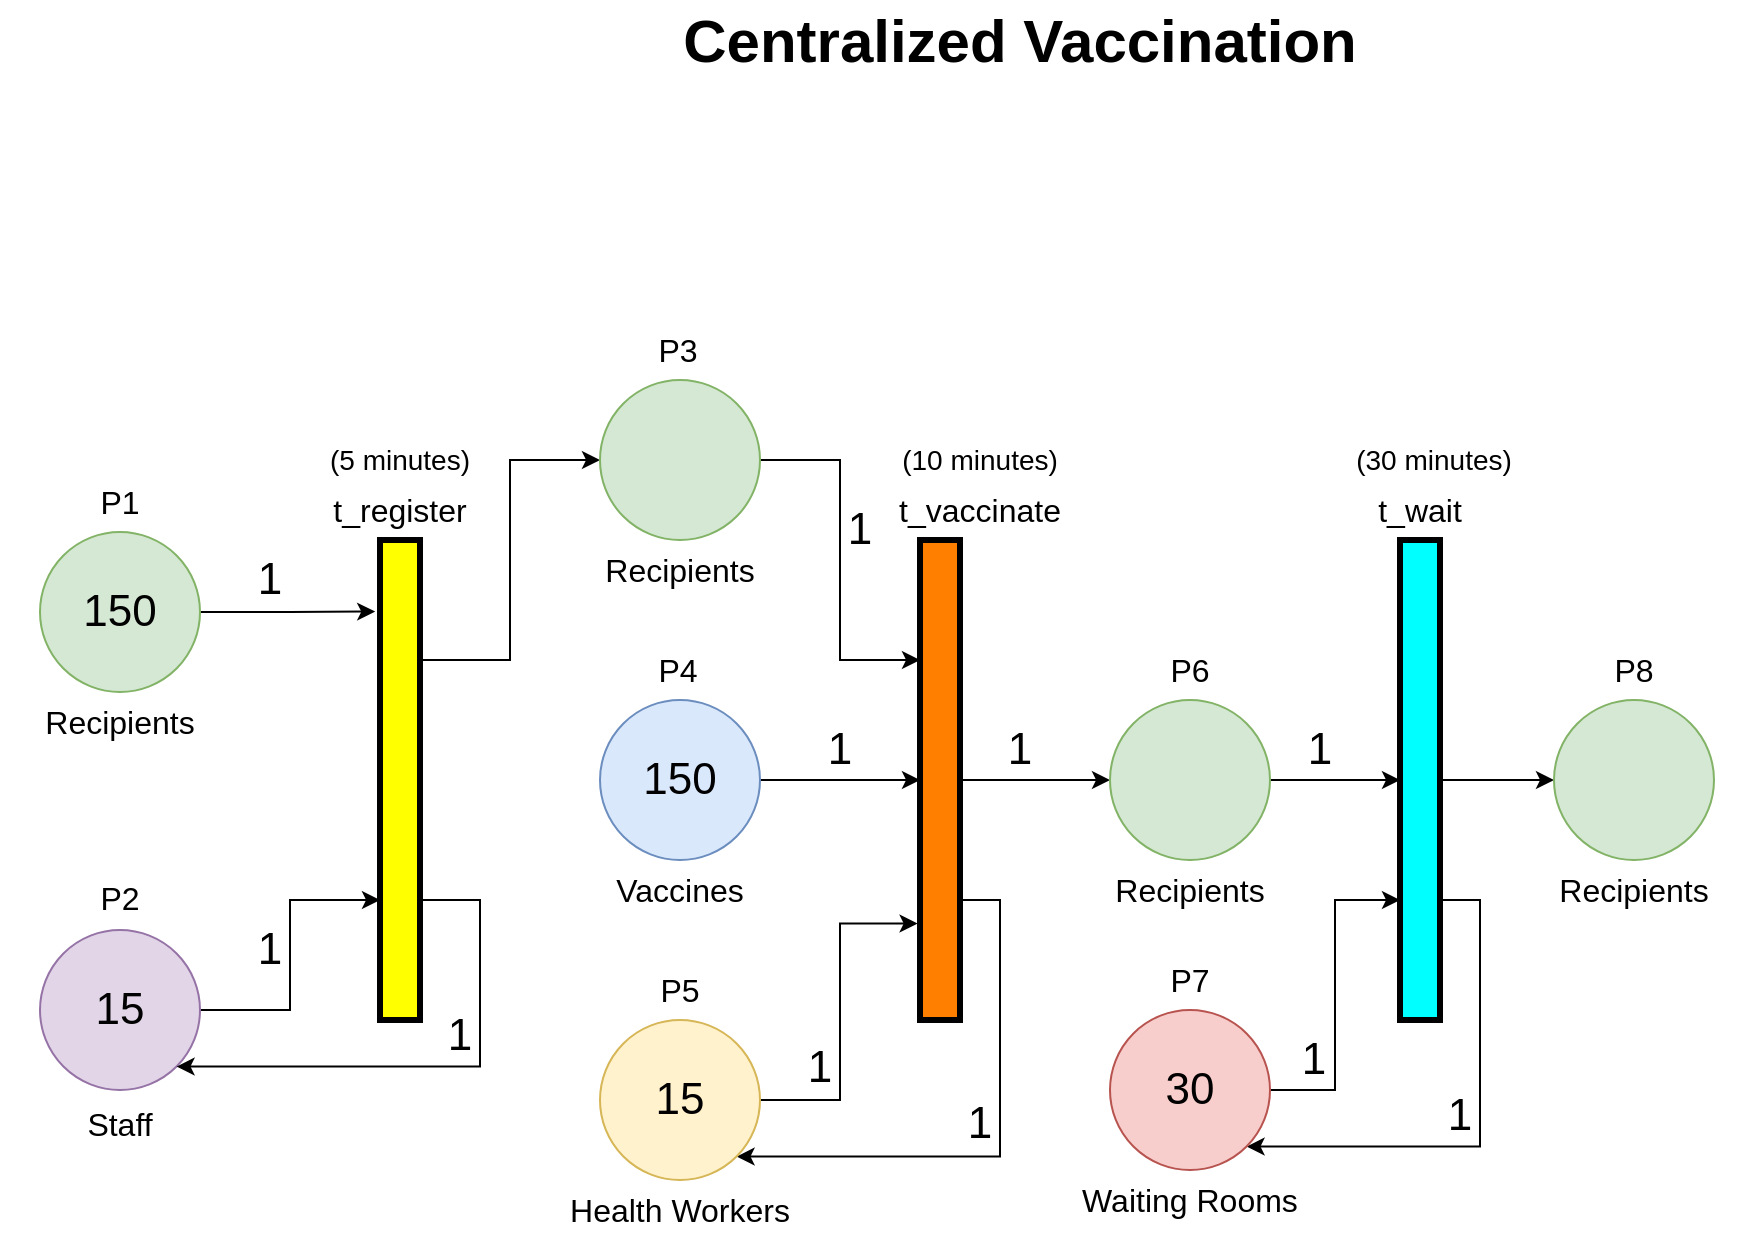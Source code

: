 <mxfile version="15.5.8" type="device"><diagram id="oL7cPr28NVX7I36K23RO" name="Page-1"><mxGraphModel dx="1038" dy="547" grid="1" gridSize="10" guides="1" tooltips="1" connect="1" arrows="1" fold="1" page="1" pageScale="1" pageWidth="827" pageHeight="1169" math="0" shadow="0"><root><mxCell id="0"/><mxCell id="1" parent="0"/><mxCell id="5qHDmv8hI-gx3tCpaxg6-13" style="edgeStyle=orthogonalEdgeStyle;rounded=0;orthogonalLoop=1;jettySize=auto;html=1;entryX=-0.12;entryY=0.149;entryDx=0;entryDy=0;entryPerimeter=0;" parent="1" source="5qHDmv8hI-gx3tCpaxg6-3" target="5qHDmv8hI-gx3tCpaxg6-6" edge="1"><mxGeometry relative="1" as="geometry"/></mxCell><mxCell id="5qHDmv8hI-gx3tCpaxg6-3" value="150" style="ellipse;whiteSpace=wrap;html=1;aspect=fixed;fontSize=22;fillColor=#d5e8d4;strokeColor=#82b366;" parent="1" vertex="1"><mxGeometry x="390" y="306" width="80" height="80" as="geometry"/></mxCell><mxCell id="i5my-uFzk3crmvZrvHxl-2" value="" style="edgeStyle=orthogonalEdgeStyle;rounded=0;orthogonalLoop=1;jettySize=auto;html=1;entryX=0;entryY=0.75;entryDx=0;entryDy=0;" parent="1" source="5qHDmv8hI-gx3tCpaxg6-4" target="5qHDmv8hI-gx3tCpaxg6-6" edge="1"><mxGeometry relative="1" as="geometry"/></mxCell><mxCell id="5qHDmv8hI-gx3tCpaxg6-4" value="15" style="ellipse;whiteSpace=wrap;html=1;aspect=fixed;fontSize=22;fillColor=#e1d5e7;strokeColor=#9673a6;" parent="1" vertex="1"><mxGeometry x="390" y="505" width="80" height="80" as="geometry"/></mxCell><mxCell id="5qHDmv8hI-gx3tCpaxg6-16" style="edgeStyle=orthogonalEdgeStyle;rounded=0;orthogonalLoop=1;jettySize=auto;html=1;exitX=1;exitY=0.75;exitDx=0;exitDy=0;entryX=1;entryY=1;entryDx=0;entryDy=0;" parent="1" source="5qHDmv8hI-gx3tCpaxg6-6" target="5qHDmv8hI-gx3tCpaxg6-4" edge="1"><mxGeometry relative="1" as="geometry"><Array as="points"><mxPoint x="610" y="490"/><mxPoint x="610" y="573"/></Array></mxGeometry></mxCell><mxCell id="i5my-uFzk3crmvZrvHxl-1" style="edgeStyle=orthogonalEdgeStyle;rounded=0;orthogonalLoop=1;jettySize=auto;html=1;entryX=0;entryY=0.5;entryDx=0;entryDy=0;exitX=1;exitY=0.25;exitDx=0;exitDy=0;" parent="1" source="5qHDmv8hI-gx3tCpaxg6-6" target="5qHDmv8hI-gx3tCpaxg6-8" edge="1"><mxGeometry relative="1" as="geometry"/></mxCell><mxCell id="5qHDmv8hI-gx3tCpaxg6-6" value="" style="rounded=0;whiteSpace=wrap;html=1;fillColor=#FFFF00;strokeColor=#000000;labelBorderColor=none;strokeWidth=3;" parent="1" vertex="1"><mxGeometry x="560" y="310" width="20" height="240" as="geometry"/></mxCell><mxCell id="5qHDmv8hI-gx3tCpaxg6-23" style="edgeStyle=orthogonalEdgeStyle;rounded=0;orthogonalLoop=1;jettySize=auto;html=1;entryX=0;entryY=0.5;entryDx=0;entryDy=0;" parent="1" source="5qHDmv8hI-gx3tCpaxg6-7" target="5qHDmv8hI-gx3tCpaxg6-11" edge="1"><mxGeometry relative="1" as="geometry"/></mxCell><mxCell id="i5my-uFzk3crmvZrvHxl-5" style="edgeStyle=orthogonalEdgeStyle;rounded=0;orthogonalLoop=1;jettySize=auto;html=1;exitX=1;exitY=0.75;exitDx=0;exitDy=0;entryX=1;entryY=1;entryDx=0;entryDy=0;fontSize=22;" parent="1" source="5qHDmv8hI-gx3tCpaxg6-7" target="5qHDmv8hI-gx3tCpaxg6-10" edge="1"><mxGeometry relative="1" as="geometry"/></mxCell><mxCell id="5qHDmv8hI-gx3tCpaxg6-7" value="" style="rounded=0;whiteSpace=wrap;html=1;fillColor=#FF8000;strokeColor=#000000;strokeWidth=3;" parent="1" vertex="1"><mxGeometry x="830" y="310" width="20" height="240" as="geometry"/></mxCell><mxCell id="5qHDmv8hI-gx3tCpaxg6-19" style="edgeStyle=orthogonalEdgeStyle;rounded=0;orthogonalLoop=1;jettySize=auto;html=1;exitX=1;exitY=0.5;exitDx=0;exitDy=0;entryX=0;entryY=0.25;entryDx=0;entryDy=0;" parent="1" source="5qHDmv8hI-gx3tCpaxg6-8" target="5qHDmv8hI-gx3tCpaxg6-7" edge="1"><mxGeometry relative="1" as="geometry"/></mxCell><mxCell id="5qHDmv8hI-gx3tCpaxg6-8" value="" style="ellipse;whiteSpace=wrap;html=1;aspect=fixed;fontSize=22;fillColor=#d5e8d4;strokeColor=#82b366;" parent="1" vertex="1"><mxGeometry x="670" y="230" width="80" height="80" as="geometry"/></mxCell><mxCell id="5qHDmv8hI-gx3tCpaxg6-20" style="edgeStyle=orthogonalEdgeStyle;rounded=0;orthogonalLoop=1;jettySize=auto;html=1;exitX=1;exitY=0.5;exitDx=0;exitDy=0;entryX=0;entryY=0.5;entryDx=0;entryDy=0;" parent="1" source="5qHDmv8hI-gx3tCpaxg6-9" target="5qHDmv8hI-gx3tCpaxg6-7" edge="1"><mxGeometry relative="1" as="geometry"/></mxCell><mxCell id="5qHDmv8hI-gx3tCpaxg6-9" value="&lt;font style=&quot;font-size: 22px&quot;&gt;150&lt;/font&gt;" style="ellipse;whiteSpace=wrap;html=1;aspect=fixed;fillColor=#dae8fc;strokeColor=#6c8ebf;" parent="1" vertex="1"><mxGeometry x="670" y="390" width="80" height="80" as="geometry"/></mxCell><mxCell id="5qHDmv8hI-gx3tCpaxg6-22" style="edgeStyle=orthogonalEdgeStyle;rounded=0;orthogonalLoop=1;jettySize=auto;html=1;entryX=-0.06;entryY=0.799;entryDx=0;entryDy=0;entryPerimeter=0;" parent="1" source="5qHDmv8hI-gx3tCpaxg6-10" target="5qHDmv8hI-gx3tCpaxg6-7" edge="1"><mxGeometry relative="1" as="geometry"><Array as="points"><mxPoint x="790" y="590"/><mxPoint x="790" y="502"/></Array></mxGeometry></mxCell><mxCell id="5qHDmv8hI-gx3tCpaxg6-10" value="&lt;font style=&quot;font-size: 22px&quot;&gt;15&lt;/font&gt;" style="ellipse;whiteSpace=wrap;html=1;aspect=fixed;fillColor=#fff2cc;strokeColor=#d6b656;" parent="1" vertex="1"><mxGeometry x="670" y="550" width="80" height="80" as="geometry"/></mxCell><mxCell id="5qHDmv8hI-gx3tCpaxg6-24" style="edgeStyle=orthogonalEdgeStyle;rounded=0;orthogonalLoop=1;jettySize=auto;html=1;entryX=0;entryY=0.5;entryDx=0;entryDy=0;" parent="1" source="5qHDmv8hI-gx3tCpaxg6-11" target="5qHDmv8hI-gx3tCpaxg6-12" edge="1"><mxGeometry relative="1" as="geometry"/></mxCell><mxCell id="5qHDmv8hI-gx3tCpaxg6-11" value="" style="ellipse;whiteSpace=wrap;html=1;aspect=fixed;fillColor=#d5e8d4;strokeColor=#82b366;" parent="1" vertex="1"><mxGeometry x="925" y="390" width="80" height="80" as="geometry"/></mxCell><mxCell id="i5my-uFzk3crmvZrvHxl-9" style="edgeStyle=orthogonalEdgeStyle;rounded=0;orthogonalLoop=1;jettySize=auto;html=1;exitX=1;exitY=0.5;exitDx=0;exitDy=0;entryX=0;entryY=0.5;entryDx=0;entryDy=0;fontSize=22;" parent="1" source="5qHDmv8hI-gx3tCpaxg6-12" target="i5my-uFzk3crmvZrvHxl-8" edge="1"><mxGeometry relative="1" as="geometry"/></mxCell><mxCell id="i5my-uFzk3crmvZrvHxl-20" style="edgeStyle=orthogonalEdgeStyle;rounded=0;orthogonalLoop=1;jettySize=auto;html=1;exitX=1;exitY=0.75;exitDx=0;exitDy=0;entryX=1;entryY=1;entryDx=0;entryDy=0;fontSize=22;" parent="1" source="5qHDmv8hI-gx3tCpaxg6-12" target="i5my-uFzk3crmvZrvHxl-12" edge="1"><mxGeometry relative="1" as="geometry"/></mxCell><mxCell id="5qHDmv8hI-gx3tCpaxg6-12" value="" style="rounded=0;whiteSpace=wrap;html=1;fillColor=#00FFFF;strokeColor=#000000;strokeWidth=3;" parent="1" vertex="1"><mxGeometry x="1070" y="310" width="20" height="240" as="geometry"/></mxCell><mxCell id="5qHDmv8hI-gx3tCpaxg6-25" value="1" style="text;html=1;strokeColor=none;fillColor=none;align=center;verticalAlign=middle;whiteSpace=wrap;rounded=0;fontSize=22;" parent="1" vertex="1"><mxGeometry x="495" y="315" width="20" height="30" as="geometry"/></mxCell><mxCell id="5qHDmv8hI-gx3tCpaxg6-26" value="1" style="text;html=1;strokeColor=none;fillColor=none;align=center;verticalAlign=middle;whiteSpace=wrap;rounded=0;fontSize=22;" parent="1" vertex="1"><mxGeometry x="495" y="500" width="20" height="30" as="geometry"/></mxCell><mxCell id="5qHDmv8hI-gx3tCpaxg6-31" value="1" style="text;html=1;strokeColor=none;fillColor=none;align=center;verticalAlign=middle;whiteSpace=wrap;rounded=0;fontSize=22;" parent="1" vertex="1"><mxGeometry x="780" y="400" width="20" height="30" as="geometry"/></mxCell><mxCell id="5qHDmv8hI-gx3tCpaxg6-32" value="1" style="text;html=1;strokeColor=none;fillColor=none;align=center;verticalAlign=middle;whiteSpace=wrap;rounded=0;fontSize=22;" parent="1" vertex="1"><mxGeometry x="790" y="290" width="20" height="30" as="geometry"/></mxCell><mxCell id="5qHDmv8hI-gx3tCpaxg6-33" value="1" style="text;html=1;strokeColor=none;fillColor=none;align=center;verticalAlign=middle;whiteSpace=wrap;rounded=0;fontSize=22;" parent="1" vertex="1"><mxGeometry x="870" y="400" width="20" height="30" as="geometry"/></mxCell><mxCell id="5qHDmv8hI-gx3tCpaxg6-34" value="1" style="text;html=1;strokeColor=none;fillColor=none;align=center;verticalAlign=middle;whiteSpace=wrap;rounded=0;fontSize=22;" parent="1" vertex="1"><mxGeometry x="1020" y="400" width="20" height="30" as="geometry"/></mxCell><mxCell id="5qHDmv8hI-gx3tCpaxg6-35" value="Recipients" style="text;html=1;strokeColor=none;fillColor=none;align=center;verticalAlign=middle;whiteSpace=wrap;rounded=0;fontSize=16;" parent="1" vertex="1"><mxGeometry x="370" y="386" width="120" height="30" as="geometry"/></mxCell><mxCell id="5qHDmv8hI-gx3tCpaxg6-36" value="Vaccines" style="text;html=1;strokeColor=none;fillColor=none;align=center;verticalAlign=middle;whiteSpace=wrap;rounded=0;fontSize=16;" parent="1" vertex="1"><mxGeometry x="650" y="470" width="120" height="30" as="geometry"/></mxCell><mxCell id="5qHDmv8hI-gx3tCpaxg6-37" value="Recipients" style="text;html=1;strokeColor=none;fillColor=none;align=center;verticalAlign=middle;whiteSpace=wrap;rounded=0;fontSize=16;" parent="1" vertex="1"><mxGeometry x="905" y="470" width="120" height="30" as="geometry"/></mxCell><mxCell id="5qHDmv8hI-gx3tCpaxg6-38" value="Staff" style="text;html=1;strokeColor=none;fillColor=none;align=center;verticalAlign=middle;whiteSpace=wrap;rounded=0;fontSize=16;" parent="1" vertex="1"><mxGeometry x="370" y="587" width="120" height="30" as="geometry"/></mxCell><mxCell id="5qHDmv8hI-gx3tCpaxg6-39" value="Health Workers" style="text;html=1;strokeColor=none;fillColor=none;align=center;verticalAlign=middle;whiteSpace=wrap;rounded=0;fontSize=16;" parent="1" vertex="1"><mxGeometry x="650" y="630" width="120" height="30" as="geometry"/></mxCell><mxCell id="5qHDmv8hI-gx3tCpaxg6-40" value="Recipients" style="text;html=1;strokeColor=none;fillColor=none;align=center;verticalAlign=middle;whiteSpace=wrap;rounded=0;fontSize=16;" parent="1" vertex="1"><mxGeometry x="650" y="310" width="120" height="30" as="geometry"/></mxCell><mxCell id="5qHDmv8hI-gx3tCpaxg6-42" value="P1" style="text;html=1;strokeColor=none;fillColor=none;align=center;verticalAlign=middle;whiteSpace=wrap;rounded=0;labelBorderColor=none;fontSize=16;" parent="1" vertex="1"><mxGeometry x="415" y="276" width="30" height="30" as="geometry"/></mxCell><mxCell id="5qHDmv8hI-gx3tCpaxg6-43" value="P2" style="text;html=1;strokeColor=none;fillColor=none;align=center;verticalAlign=middle;whiteSpace=wrap;rounded=0;labelBorderColor=none;fontSize=16;" parent="1" vertex="1"><mxGeometry x="415" y="474" width="30" height="30" as="geometry"/></mxCell><mxCell id="5qHDmv8hI-gx3tCpaxg6-45" value="P3" style="text;html=1;strokeColor=none;fillColor=none;align=center;verticalAlign=middle;whiteSpace=wrap;rounded=0;labelBorderColor=none;fontSize=16;" parent="1" vertex="1"><mxGeometry x="694" y="200" width="30" height="30" as="geometry"/></mxCell><mxCell id="5qHDmv8hI-gx3tCpaxg6-46" value="P4" style="text;html=1;strokeColor=none;fillColor=none;align=center;verticalAlign=middle;whiteSpace=wrap;rounded=0;labelBorderColor=none;fontSize=16;" parent="1" vertex="1"><mxGeometry x="694" y="360" width="30" height="30" as="geometry"/></mxCell><mxCell id="5qHDmv8hI-gx3tCpaxg6-47" value="P5" style="text;html=1;strokeColor=none;fillColor=none;align=center;verticalAlign=middle;whiteSpace=wrap;rounded=0;labelBorderColor=none;fontSize=16;" parent="1" vertex="1"><mxGeometry x="695" y="520" width="30" height="30" as="geometry"/></mxCell><mxCell id="5qHDmv8hI-gx3tCpaxg6-48" value="P6" style="text;html=1;strokeColor=none;fillColor=none;align=center;verticalAlign=middle;whiteSpace=wrap;rounded=0;labelBorderColor=none;fontSize=16;" parent="1" vertex="1"><mxGeometry x="950" y="360" width="30" height="30" as="geometry"/></mxCell><mxCell id="5qHDmv8hI-gx3tCpaxg6-49" value="t_register" style="text;html=1;strokeColor=none;fillColor=none;align=center;verticalAlign=middle;whiteSpace=wrap;rounded=0;labelBorderColor=none;fontSize=16;" parent="1" vertex="1"><mxGeometry x="530" y="280" width="80" height="30" as="geometry"/></mxCell><mxCell id="5qHDmv8hI-gx3tCpaxg6-51" value="t_vaccinate" style="text;html=1;strokeColor=none;fillColor=none;align=center;verticalAlign=middle;whiteSpace=wrap;rounded=0;labelBorderColor=none;fontSize=16;" parent="1" vertex="1"><mxGeometry x="810" y="280" width="100" height="30" as="geometry"/></mxCell><mxCell id="5qHDmv8hI-gx3tCpaxg6-52" value="t_wait" style="text;html=1;strokeColor=none;fillColor=none;align=center;verticalAlign=middle;whiteSpace=wrap;rounded=0;labelBorderColor=none;fontSize=16;" parent="1" vertex="1"><mxGeometry x="1050" y="280" width="60" height="30" as="geometry"/></mxCell><mxCell id="5qHDmv8hI-gx3tCpaxg6-53" value="&lt;b&gt;&lt;font style=&quot;font-size: 30px&quot;&gt;Centralized Vaccination&lt;/font&gt;&lt;/b&gt;" style="text;html=1;strokeColor=none;fillColor=none;align=center;verticalAlign=middle;whiteSpace=wrap;rounded=0;labelBorderColor=none;fontSize=16;" parent="1" vertex="1"><mxGeometry x="640" y="40" width="480" height="40" as="geometry"/></mxCell><mxCell id="i5my-uFzk3crmvZrvHxl-3" value="1" style="text;html=1;strokeColor=none;fillColor=none;align=center;verticalAlign=middle;whiteSpace=wrap;rounded=0;fontSize=22;" parent="1" vertex="1"><mxGeometry x="590" y="543" width="20" height="30" as="geometry"/></mxCell><mxCell id="i5my-uFzk3crmvZrvHxl-6" value="1" style="text;html=1;strokeColor=none;fillColor=none;align=center;verticalAlign=middle;whiteSpace=wrap;rounded=0;fontSize=22;" parent="1" vertex="1"><mxGeometry x="850" y="587" width="20" height="30" as="geometry"/></mxCell><mxCell id="i5my-uFzk3crmvZrvHxl-7" value="1" style="text;html=1;strokeColor=none;fillColor=none;align=center;verticalAlign=middle;whiteSpace=wrap;rounded=0;fontSize=22;" parent="1" vertex="1"><mxGeometry x="770" y="559" width="20" height="30" as="geometry"/></mxCell><mxCell id="i5my-uFzk3crmvZrvHxl-8" value="" style="ellipse;whiteSpace=wrap;html=1;aspect=fixed;fillColor=#d5e8d4;strokeColor=#82b366;" parent="1" vertex="1"><mxGeometry x="1147" y="390" width="80" height="80" as="geometry"/></mxCell><mxCell id="i5my-uFzk3crmvZrvHxl-10" value="Recipients" style="text;html=1;strokeColor=none;fillColor=none;align=center;verticalAlign=middle;whiteSpace=wrap;rounded=0;fontSize=16;" parent="1" vertex="1"><mxGeometry x="1127" y="470" width="120" height="30" as="geometry"/></mxCell><mxCell id="i5my-uFzk3crmvZrvHxl-11" value="P8" style="text;html=1;strokeColor=none;fillColor=none;align=center;verticalAlign=middle;whiteSpace=wrap;rounded=0;labelBorderColor=none;fontSize=16;" parent="1" vertex="1"><mxGeometry x="1172" y="360" width="30" height="30" as="geometry"/></mxCell><mxCell id="i5my-uFzk3crmvZrvHxl-19" style="edgeStyle=orthogonalEdgeStyle;rounded=0;orthogonalLoop=1;jettySize=auto;html=1;entryX=0;entryY=0.75;entryDx=0;entryDy=0;fontSize=22;" parent="1" source="i5my-uFzk3crmvZrvHxl-12" target="5qHDmv8hI-gx3tCpaxg6-12" edge="1"><mxGeometry relative="1" as="geometry"/></mxCell><mxCell id="i5my-uFzk3crmvZrvHxl-12" value="&lt;font style=&quot;font-size: 22px&quot;&gt;30&lt;/font&gt;" style="ellipse;whiteSpace=wrap;html=1;aspect=fixed;fillColor=#f8cecc;strokeColor=#b85450;" parent="1" vertex="1"><mxGeometry x="925" y="545" width="80" height="80" as="geometry"/></mxCell><mxCell id="i5my-uFzk3crmvZrvHxl-13" value="Waiting Rooms" style="text;html=1;strokeColor=none;fillColor=none;align=center;verticalAlign=middle;whiteSpace=wrap;rounded=0;fontSize=16;" parent="1" vertex="1"><mxGeometry x="905" y="625" width="120" height="30" as="geometry"/></mxCell><mxCell id="i5my-uFzk3crmvZrvHxl-14" value="P7" style="text;html=1;strokeColor=none;fillColor=none;align=center;verticalAlign=middle;whiteSpace=wrap;rounded=0;labelBorderColor=none;fontSize=16;" parent="1" vertex="1"><mxGeometry x="950" y="515" width="30" height="30" as="geometry"/></mxCell><mxCell id="i5my-uFzk3crmvZrvHxl-21" value="1" style="text;html=1;strokeColor=none;fillColor=none;align=center;verticalAlign=middle;whiteSpace=wrap;rounded=0;fontSize=22;" parent="1" vertex="1"><mxGeometry x="1017" y="555" width="20" height="30" as="geometry"/></mxCell><mxCell id="i5my-uFzk3crmvZrvHxl-22" value="1" style="text;html=1;strokeColor=none;fillColor=none;align=center;verticalAlign=middle;whiteSpace=wrap;rounded=0;fontSize=22;" parent="1" vertex="1"><mxGeometry x="1090" y="583" width="20" height="30" as="geometry"/></mxCell><mxCell id="K0DfGLIKta0vwGJylVc4-1" value="(5 minutes)" style="text;html=1;strokeColor=none;fillColor=none;align=center;verticalAlign=middle;whiteSpace=wrap;rounded=0;fontSize=14;" vertex="1" parent="1"><mxGeometry x="520" y="255" width="100" height="30" as="geometry"/></mxCell><mxCell id="K0DfGLIKta0vwGJylVc4-2" value="(10 minutes)" style="text;html=1;strokeColor=none;fillColor=none;align=center;verticalAlign=middle;whiteSpace=wrap;rounded=0;fontSize=14;" vertex="1" parent="1"><mxGeometry x="810" y="255" width="100" height="30" as="geometry"/></mxCell><mxCell id="K0DfGLIKta0vwGJylVc4-3" value="(30 minutes)" style="text;html=1;strokeColor=none;fillColor=none;align=center;verticalAlign=middle;whiteSpace=wrap;rounded=0;fontSize=14;" vertex="1" parent="1"><mxGeometry x="1037" y="255" width="100" height="30" as="geometry"/></mxCell></root></mxGraphModel></diagram></mxfile>